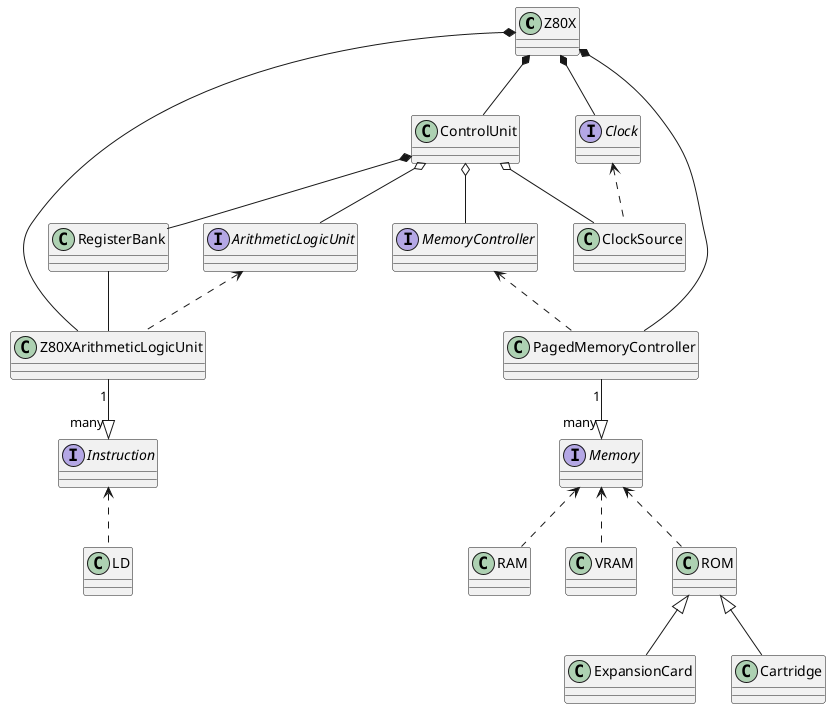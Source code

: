 @startuml
class Z80X
class ControlUnit
interface ArithmeticLogicUnit
class Z80XArithmeticLogicUnit
interface MemoryController
class PagedMemoryController
interface Clock
class ClockSource
class RegisterBank

interface Memory
class ROM
class RAM
class VRAM
class ExpansionCard
class Cartridge

interface Instruction
class LD

Instruction <.. LD
Memory <.. ROM
Memory <.. RAM
Memory <.. VRAM
ROM <|-- ExpansionCard
ROM <|-- Cartridge

ArithmeticLogicUnit <.. Z80XArithmeticLogicUnit
MemoryController <.. PagedMemoryController
Clock <.. ClockSource

Z80XArithmeticLogicUnit "1" --|> "many" Instruction
ControlUnit *-- RegisterBank
RegisterBank -- Z80XArithmeticLogicUnit
ControlUnit o-- ClockSource
ControlUnit o-- ArithmeticLogicUnit
ControlUnit o-- MemoryController
PagedMemoryController "1" --|> "many" Memory
Z80X *-- Z80XArithmeticLogicUnit
Z80X *-- Clock
Z80X *-- PagedMemoryController
Z80X *-- ControlUnit
@enduml